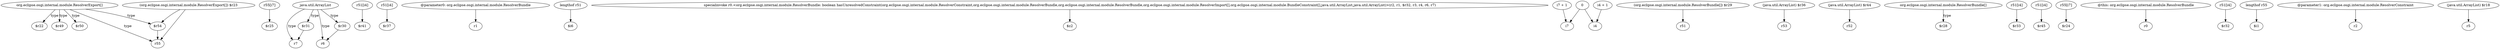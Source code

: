 digraph g {
0[label="org.eclipse.osgi.internal.module.ResolverExport[]"]
1[label="$r22"]
0->1[label="type"]
2[label="r55[i7]"]
3[label="$r25"]
2->3[label=""]
4[label="java.util.ArrayList"]
5[label="r7"]
4->5[label="type"]
6[label="r6"]
4->6[label="type"]
7[label="r51[i4]"]
8[label="$r41"]
7->8[label=""]
9[label="r51[i4]"]
10[label="$r37"]
9->10[label=""]
11[label="@parameter0: org.eclipse.osgi.internal.module.ResolverBundle"]
12[label="r1"]
11->12[label=""]
13[label="$r49"]
0->13[label="type"]
14[label="lengthof r51"]
15[label="$i6"]
14->15[label=""]
16[label="specialinvoke r0.<org.eclipse.osgi.internal.module.ResolverBundle: boolean hasUnresolvedConstraint(org.eclipse.osgi.internal.module.ResolverConstraint,org.eclipse.osgi.internal.module.ResolverBundle,org.eclipse.osgi.internal.module.ResolverBundle,org.eclipse.osgi.internal.module.ResolverImport[],org.eclipse.osgi.internal.module.BundleConstraint[],java.util.ArrayList,java.util.ArrayList)>(r2, r1, $r32, r3, r4, r6, r7)"]
17[label="$z2"]
16->17[label=""]
18[label="0"]
19[label="i7"]
18->19[label=""]
20[label="$r50"]
0->20[label="type"]
21[label="(org.eclipse.osgi.internal.module.ResolverBundle[]) $r29"]
22[label="r51"]
21->22[label=""]
23[label="$r54"]
24[label="r55"]
23->24[label=""]
25[label="i4 + 1"]
26[label="i4"]
25->26[label=""]
0->23[label="type"]
27[label="$r30"]
4->27[label="type"]
28[label="(java.util.ArrayList) $r36"]
29[label="r53"]
28->29[label=""]
30[label="(java.util.ArrayList) $r44"]
31[label="r52"]
30->31[label=""]
0->24[label="type"]
32[label="org.eclipse.osgi.internal.module.ResolverBundle[]"]
33[label="$r28"]
32->33[label="type"]
34[label="$r31"]
4->34[label="type"]
34->5[label=""]
35[label="(org.eclipse.osgi.internal.module.ResolverExport[]) $r23"]
35->23[label=""]
18->26[label=""]
27->6[label=""]
36[label="r51[i4]"]
37[label="$r33"]
36->37[label=""]
38[label="r51[i4]"]
39[label="$r45"]
38->39[label=""]
40[label="r55[i7]"]
41[label="$r24"]
40->41[label=""]
42[label="@this: org.eclipse.osgi.internal.module.ResolverBundle"]
43[label="r0"]
42->43[label=""]
44[label="r51[i4]"]
45[label="$r32"]
44->45[label=""]
46[label="lengthof r55"]
47[label="$i1"]
46->47[label=""]
48[label="@parameter1: org.eclipse.osgi.internal.module.ResolverConstraint"]
49[label="r2"]
48->49[label=""]
35->24[label=""]
50[label="(java.util.ArrayList) $r18"]
51[label="r5"]
50->51[label=""]
52[label="i7 + 1"]
52->19[label=""]
}